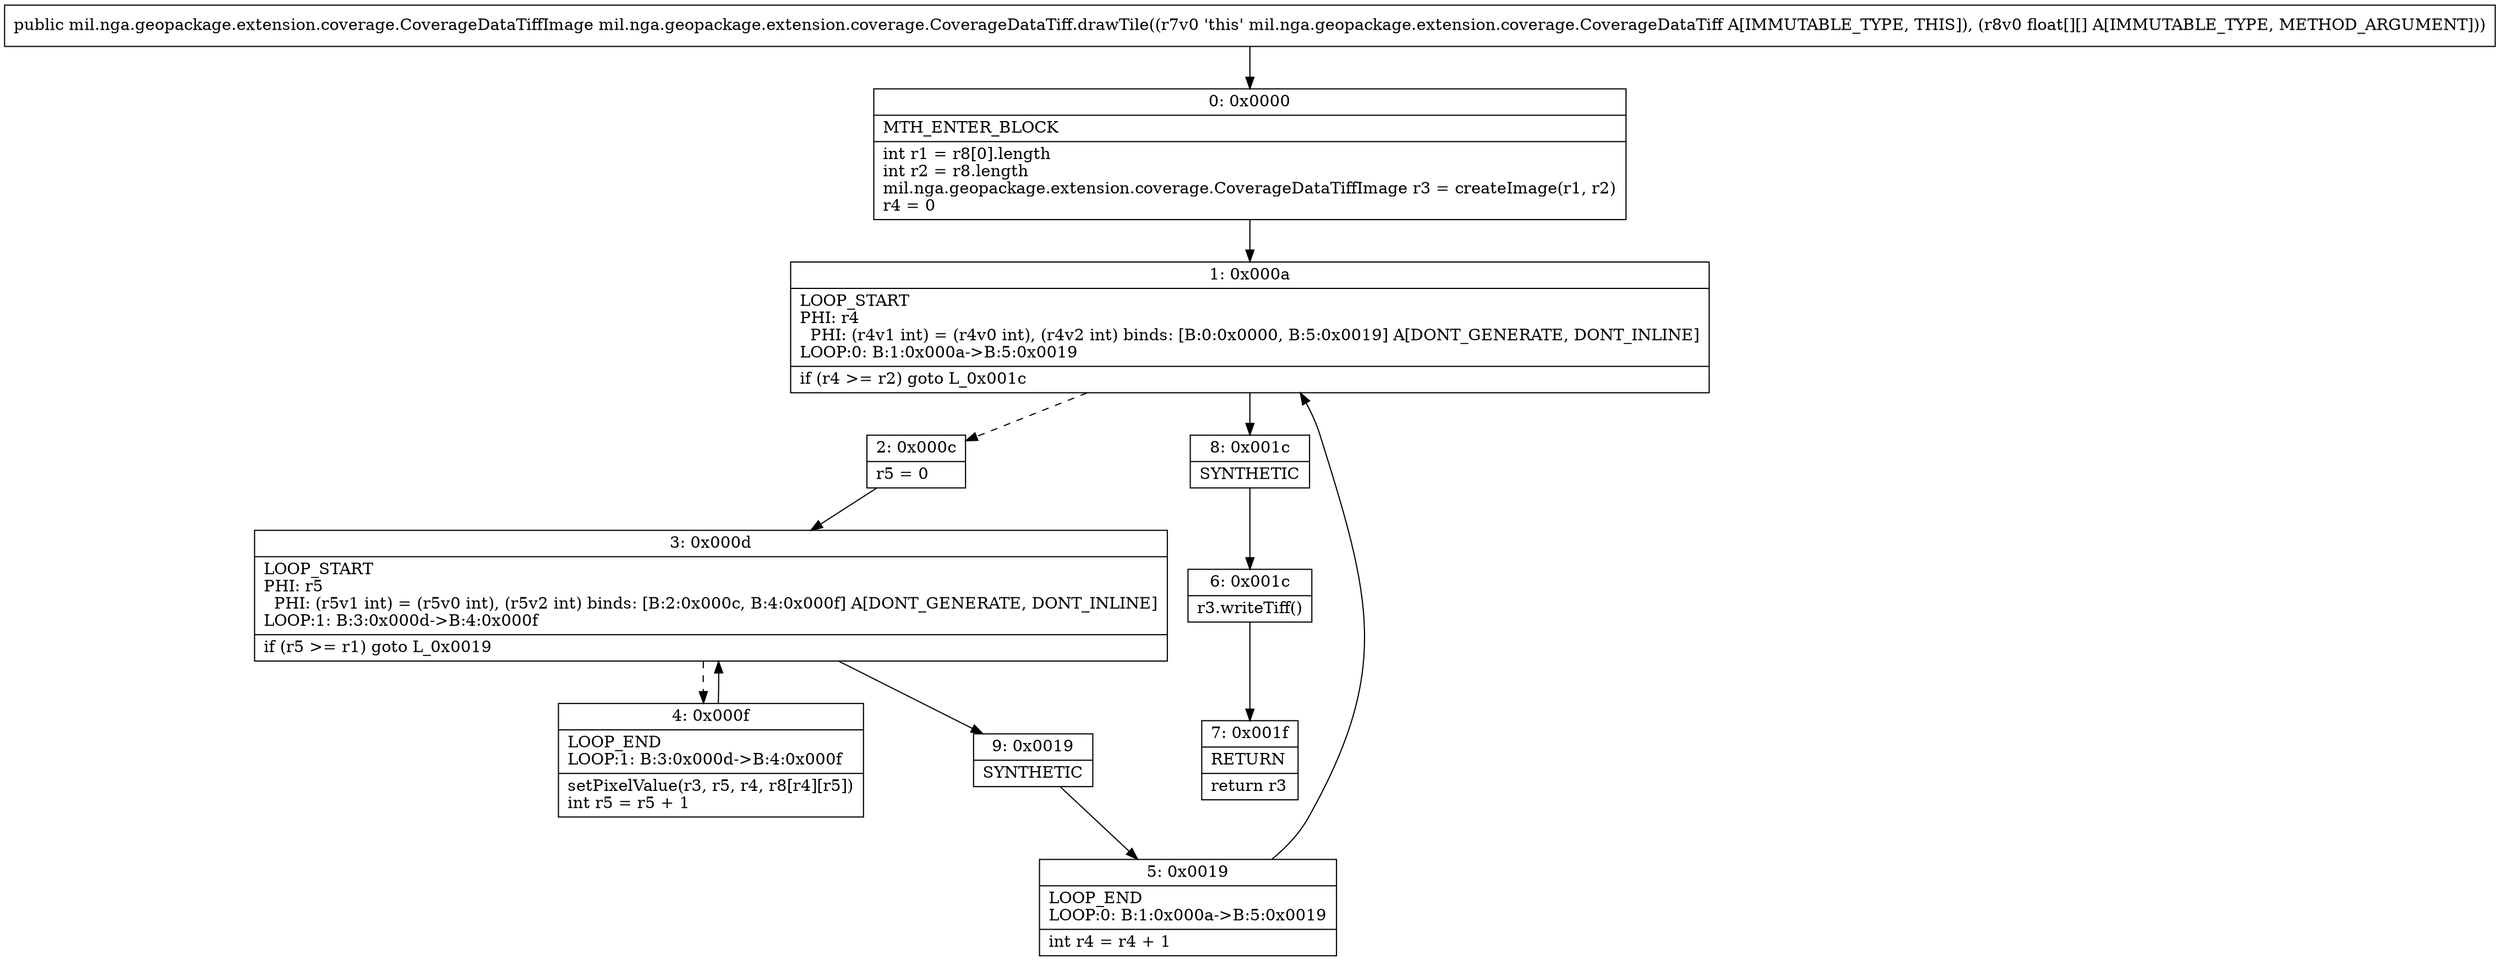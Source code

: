 digraph "CFG formil.nga.geopackage.extension.coverage.CoverageDataTiff.drawTile([[F)Lmil\/nga\/geopackage\/extension\/coverage\/CoverageDataTiffImage;" {
Node_0 [shape=record,label="{0\:\ 0x0000|MTH_ENTER_BLOCK\l|int r1 = r8[0].length\lint r2 = r8.length\lmil.nga.geopackage.extension.coverage.CoverageDataTiffImage r3 = createImage(r1, r2)\lr4 = 0\l}"];
Node_1 [shape=record,label="{1\:\ 0x000a|LOOP_START\lPHI: r4 \l  PHI: (r4v1 int) = (r4v0 int), (r4v2 int) binds: [B:0:0x0000, B:5:0x0019] A[DONT_GENERATE, DONT_INLINE]\lLOOP:0: B:1:0x000a\-\>B:5:0x0019\l|if (r4 \>= r2) goto L_0x001c\l}"];
Node_2 [shape=record,label="{2\:\ 0x000c|r5 = 0\l}"];
Node_3 [shape=record,label="{3\:\ 0x000d|LOOP_START\lPHI: r5 \l  PHI: (r5v1 int) = (r5v0 int), (r5v2 int) binds: [B:2:0x000c, B:4:0x000f] A[DONT_GENERATE, DONT_INLINE]\lLOOP:1: B:3:0x000d\-\>B:4:0x000f\l|if (r5 \>= r1) goto L_0x0019\l}"];
Node_4 [shape=record,label="{4\:\ 0x000f|LOOP_END\lLOOP:1: B:3:0x000d\-\>B:4:0x000f\l|setPixelValue(r3, r5, r4, r8[r4][r5])\lint r5 = r5 + 1\l}"];
Node_5 [shape=record,label="{5\:\ 0x0019|LOOP_END\lLOOP:0: B:1:0x000a\-\>B:5:0x0019\l|int r4 = r4 + 1\l}"];
Node_6 [shape=record,label="{6\:\ 0x001c|r3.writeTiff()\l}"];
Node_7 [shape=record,label="{7\:\ 0x001f|RETURN\l|return r3\l}"];
Node_8 [shape=record,label="{8\:\ 0x001c|SYNTHETIC\l}"];
Node_9 [shape=record,label="{9\:\ 0x0019|SYNTHETIC\l}"];
MethodNode[shape=record,label="{public mil.nga.geopackage.extension.coverage.CoverageDataTiffImage mil.nga.geopackage.extension.coverage.CoverageDataTiff.drawTile((r7v0 'this' mil.nga.geopackage.extension.coverage.CoverageDataTiff A[IMMUTABLE_TYPE, THIS]), (r8v0 float[][] A[IMMUTABLE_TYPE, METHOD_ARGUMENT])) }"];
MethodNode -> Node_0;
Node_0 -> Node_1;
Node_1 -> Node_2[style=dashed];
Node_1 -> Node_8;
Node_2 -> Node_3;
Node_3 -> Node_4[style=dashed];
Node_3 -> Node_9;
Node_4 -> Node_3;
Node_5 -> Node_1;
Node_6 -> Node_7;
Node_8 -> Node_6;
Node_9 -> Node_5;
}

